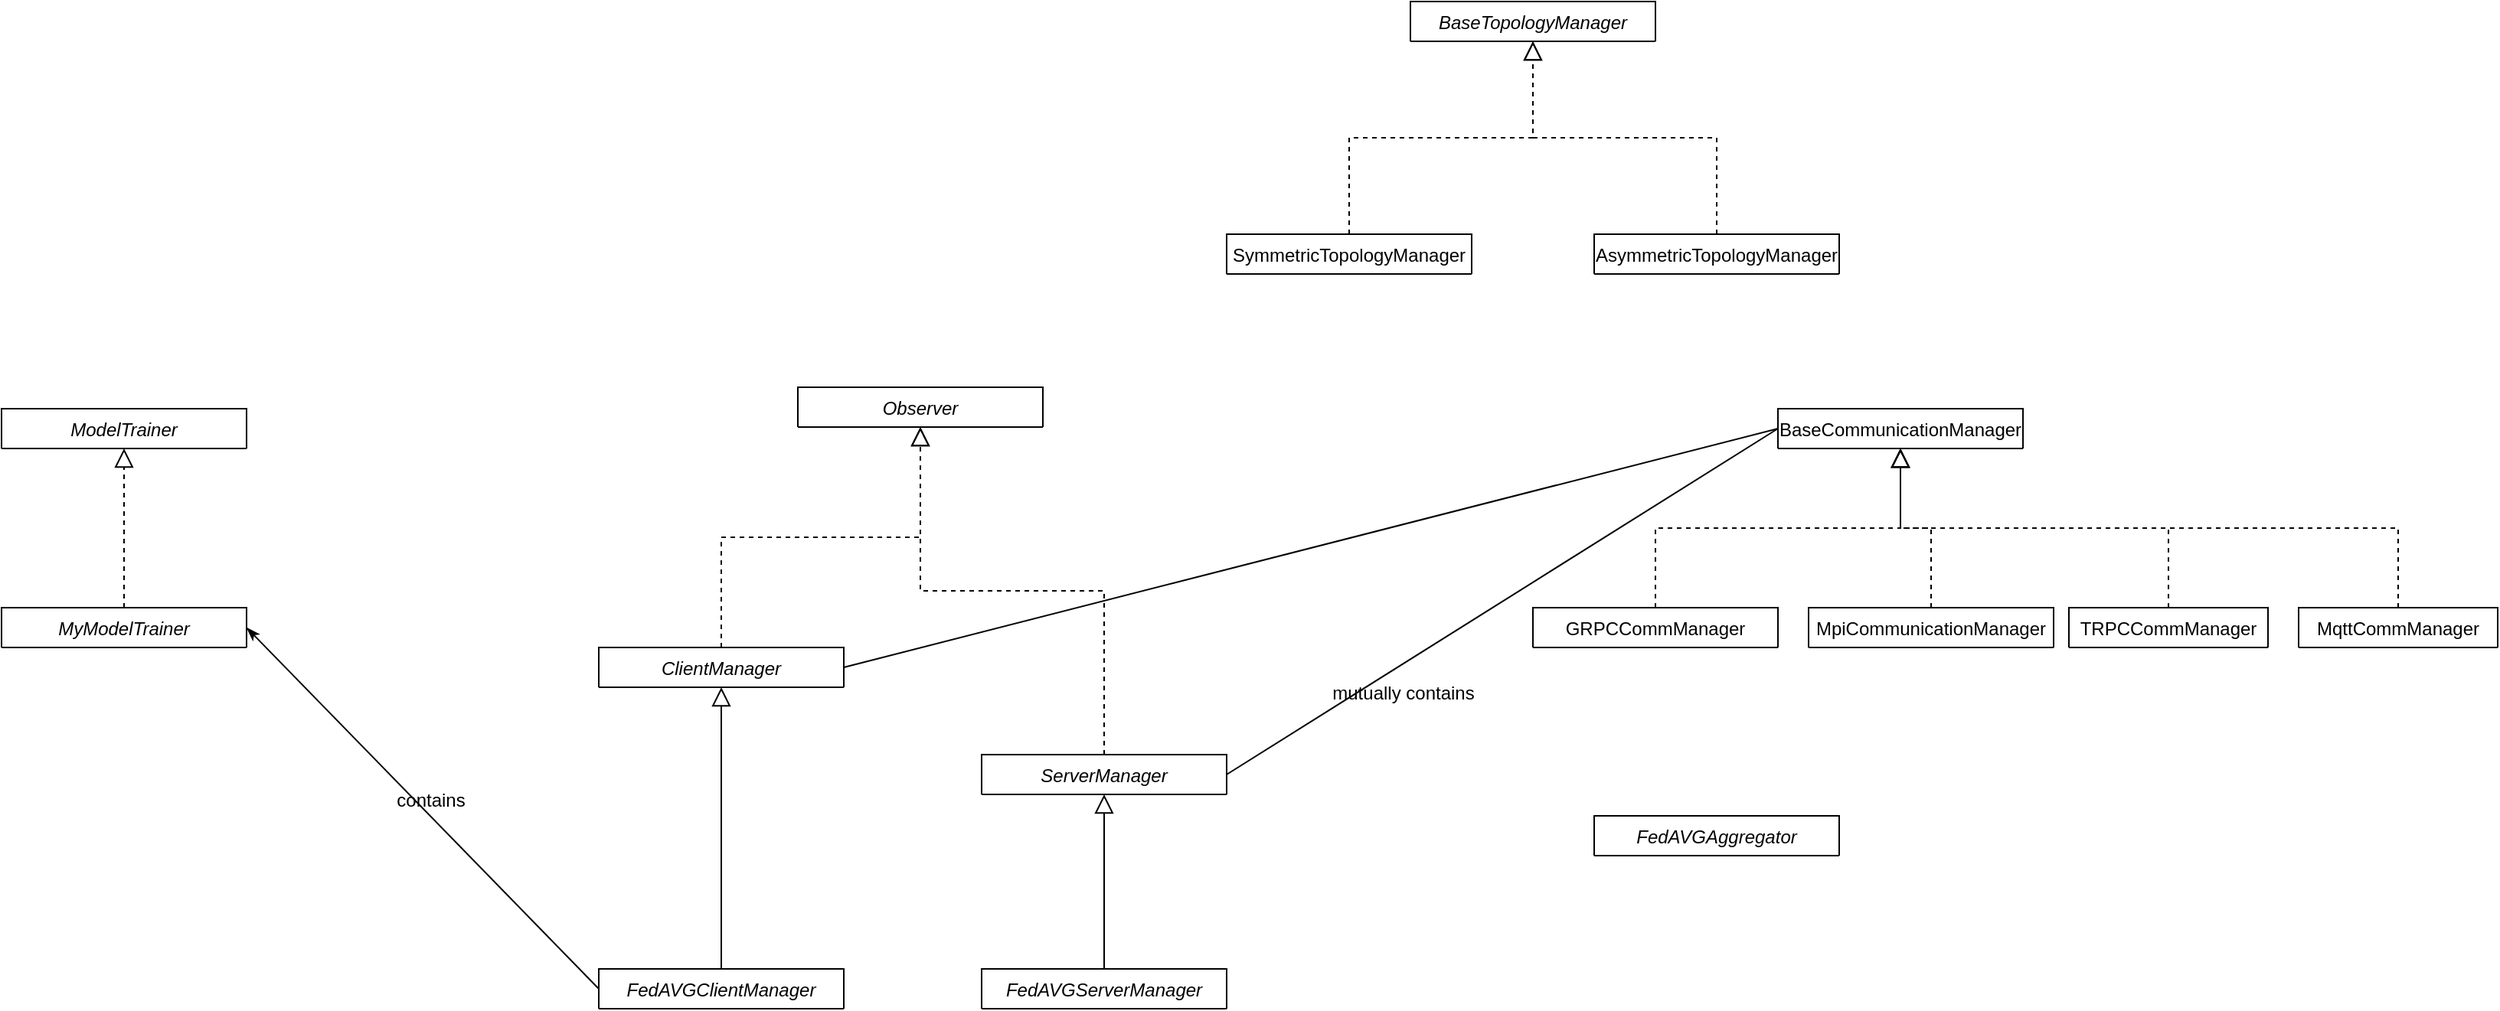 <mxfile version="15.8.6" type="github">
  <diagram id="C5RBs43oDa-KdzZeNtuy" name="Page-1">
    <mxGraphModel dx="3061" dy="1337" grid="1" gridSize="10" guides="1" tooltips="1" connect="1" arrows="1" fold="1" page="1" pageScale="1" pageWidth="827" pageHeight="1169" math="0" shadow="0">
      <root>
        <mxCell id="WIyWlLk6GJQsqaUBKTNV-0" />
        <mxCell id="WIyWlLk6GJQsqaUBKTNV-1" parent="WIyWlLk6GJQsqaUBKTNV-0" />
        <mxCell id="PTaCQv_xnf1aA7OgZCq3-0" value="ModelTrainer" style="swimlane;fontStyle=2;align=center;verticalAlign=top;childLayout=stackLayout;horizontal=1;startSize=26;horizontalStack=0;resizeParent=1;resizeLast=0;collapsible=1;marginBottom=0;rounded=0;shadow=0;strokeWidth=1;" parent="WIyWlLk6GJQsqaUBKTNV-1" vertex="1" collapsed="1">
          <mxGeometry x="-440" y="764" width="160" height="26" as="geometry">
            <mxRectangle x="-440" y="764" width="160" height="290" as="alternateBounds" />
          </mxGeometry>
        </mxCell>
        <mxCell id="PTaCQv_xnf1aA7OgZCq3-1" value="model: torch.Module" style="text;align=left;verticalAlign=top;spacingLeft=4;spacingRight=4;overflow=hidden;rotatable=0;points=[[0,0.5],[1,0.5]];portConstraint=eastwest;" parent="PTaCQv_xnf1aA7OgZCq3-0" vertex="1">
          <mxGeometry y="26" width="160" height="26" as="geometry" />
        </mxCell>
        <mxCell id="PTaCQv_xnf1aA7OgZCq3-2" value="id: int" style="text;align=left;verticalAlign=top;spacingLeft=4;spacingRight=4;overflow=hidden;rotatable=0;points=[[0,0.5],[1,0.5]];portConstraint=eastwest;rounded=0;shadow=0;html=0;" parent="PTaCQv_xnf1aA7OgZCq3-0" vertex="1">
          <mxGeometry y="52" width="160" height="26" as="geometry" />
        </mxCell>
        <mxCell id="PTaCQv_xnf1aA7OgZCq3-3" value="args: dict" style="text;align=left;verticalAlign=top;spacingLeft=4;spacingRight=4;overflow=hidden;rotatable=0;points=[[0,0.5],[1,0.5]];portConstraint=eastwest;rounded=0;shadow=0;html=0;" parent="PTaCQv_xnf1aA7OgZCq3-0" vertex="1">
          <mxGeometry y="78" width="160" height="26" as="geometry" />
        </mxCell>
        <mxCell id="PTaCQv_xnf1aA7OgZCq3-4" value="" style="line;html=1;strokeWidth=1;align=left;verticalAlign=middle;spacingTop=-1;spacingLeft=3;spacingRight=3;rotatable=0;labelPosition=right;points=[];portConstraint=eastwest;" parent="PTaCQv_xnf1aA7OgZCq3-0" vertex="1">
          <mxGeometry y="104" width="160" height="8" as="geometry" />
        </mxCell>
        <mxCell id="PTaCQv_xnf1aA7OgZCq3-5" value="set_id()" style="text;align=left;verticalAlign=top;spacingLeft=4;spacingRight=4;overflow=hidden;rotatable=0;points=[[0,0.5],[1,0.5]];portConstraint=eastwest;" parent="PTaCQv_xnf1aA7OgZCq3-0" vertex="1">
          <mxGeometry y="112" width="160" height="28" as="geometry" />
        </mxCell>
        <mxCell id="PTaCQv_xnf1aA7OgZCq3-12" value="get_model_params()" style="text;align=left;verticalAlign=top;spacingLeft=4;spacingRight=4;overflow=hidden;rotatable=0;points=[[0,0.5],[1,0.5]];portConstraint=eastwest;" parent="PTaCQv_xnf1aA7OgZCq3-0" vertex="1">
          <mxGeometry y="140" width="160" height="28" as="geometry" />
        </mxCell>
        <mxCell id="PTaCQv_xnf1aA7OgZCq3-13" value="set_model_params()" style="text;align=left;verticalAlign=top;spacingLeft=4;spacingRight=4;overflow=hidden;rotatable=0;points=[[0,0.5],[1,0.5]];portConstraint=eastwest;" parent="PTaCQv_xnf1aA7OgZCq3-0" vertex="1">
          <mxGeometry y="168" width="160" height="28" as="geometry" />
        </mxCell>
        <mxCell id="PTaCQv_xnf1aA7OgZCq3-14" value="train()" style="text;align=left;verticalAlign=top;spacingLeft=4;spacingRight=4;overflow=hidden;rotatable=0;points=[[0,0.5],[1,0.5]];portConstraint=eastwest;" parent="PTaCQv_xnf1aA7OgZCq3-0" vertex="1">
          <mxGeometry y="196" width="160" height="28" as="geometry" />
        </mxCell>
        <mxCell id="PTaCQv_xnf1aA7OgZCq3-15" value="test()" style="text;align=left;verticalAlign=top;spacingLeft=4;spacingRight=4;overflow=hidden;rotatable=0;points=[[0,0.5],[1,0.5]];portConstraint=eastwest;" parent="PTaCQv_xnf1aA7OgZCq3-0" vertex="1">
          <mxGeometry y="224" width="160" height="28" as="geometry" />
        </mxCell>
        <mxCell id="PTaCQv_xnf1aA7OgZCq3-16" value="test_on_the_server()" style="text;align=left;verticalAlign=top;spacingLeft=4;spacingRight=4;overflow=hidden;rotatable=0;points=[[0,0.5],[1,0.5]];portConstraint=eastwest;" parent="PTaCQv_xnf1aA7OgZCq3-0" vertex="1">
          <mxGeometry y="252" width="160" height="28" as="geometry" />
        </mxCell>
        <mxCell id="PTaCQv_xnf1aA7OgZCq3-17" value="BaseTopologyManager" style="swimlane;fontStyle=2;align=center;verticalAlign=top;childLayout=stackLayout;horizontal=1;startSize=26;horizontalStack=0;resizeParent=1;resizeLast=0;collapsible=1;marginBottom=0;rounded=0;shadow=0;strokeWidth=1;" parent="WIyWlLk6GJQsqaUBKTNV-1" vertex="1" collapsed="1">
          <mxGeometry x="480" y="498" width="160" height="26" as="geometry">
            <mxRectangle x="480" y="498" width="160" height="172" as="alternateBounds" />
          </mxGeometry>
        </mxCell>
        <mxCell id="PTaCQv_xnf1aA7OgZCq3-21" value="" style="line;html=1;strokeWidth=1;align=left;verticalAlign=middle;spacingTop=-1;spacingLeft=3;spacingRight=3;rotatable=0;labelPosition=right;points=[];portConstraint=eastwest;" parent="PTaCQv_xnf1aA7OgZCq3-17" vertex="1">
          <mxGeometry y="26" width="160" height="8" as="geometry" />
        </mxCell>
        <mxCell id="PTaCQv_xnf1aA7OgZCq3-22" value="generate_topology()" style="text;align=left;verticalAlign=top;spacingLeft=4;spacingRight=4;overflow=hidden;rotatable=0;points=[[0,0.5],[1,0.5]];portConstraint=eastwest;" parent="PTaCQv_xnf1aA7OgZCq3-17" vertex="1">
          <mxGeometry y="34" width="160" height="26" as="geometry" />
        </mxCell>
        <mxCell id="PTaCQv_xnf1aA7OgZCq3-23" value="get_in_neighbor_idx_list()" style="text;align=left;verticalAlign=top;spacingLeft=4;spacingRight=4;overflow=hidden;rotatable=0;points=[[0,0.5],[1,0.5]];portConstraint=eastwest;" parent="PTaCQv_xnf1aA7OgZCq3-17" vertex="1">
          <mxGeometry y="60" width="160" height="26" as="geometry" />
        </mxCell>
        <mxCell id="PTaCQv_xnf1aA7OgZCq3-24" value="get_out_neighbor_idx_list()" style="text;align=left;verticalAlign=top;spacingLeft=4;spacingRight=4;overflow=hidden;rotatable=0;points=[[0,0.5],[1,0.5]];portConstraint=eastwest;" parent="PTaCQv_xnf1aA7OgZCq3-17" vertex="1">
          <mxGeometry y="86" width="160" height="26" as="geometry" />
        </mxCell>
        <mxCell id="PTaCQv_xnf1aA7OgZCq3-25" value="get_in_neighbor_weights()" style="text;align=left;verticalAlign=top;spacingLeft=4;spacingRight=4;overflow=hidden;rotatable=0;points=[[0,0.5],[1,0.5]];portConstraint=eastwest;" parent="PTaCQv_xnf1aA7OgZCq3-17" vertex="1">
          <mxGeometry y="112" width="160" height="26" as="geometry" />
        </mxCell>
        <mxCell id="PTaCQv_xnf1aA7OgZCq3-26" value="get_out_neighbor_weights()" style="text;align=left;verticalAlign=top;spacingLeft=4;spacingRight=4;overflow=hidden;rotatable=0;points=[[0,0.5],[1,0.5]];portConstraint=eastwest;" parent="PTaCQv_xnf1aA7OgZCq3-17" vertex="1">
          <mxGeometry y="138" width="160" height="26" as="geometry" />
        </mxCell>
        <mxCell id="PTaCQv_xnf1aA7OgZCq3-27" value="SymmetricTopologyManager" style="swimlane;fontStyle=0;align=center;verticalAlign=top;childLayout=stackLayout;horizontal=1;startSize=26;horizontalStack=0;resizeParent=1;resizeLast=0;collapsible=1;marginBottom=0;rounded=0;shadow=0;strokeWidth=1;" parent="WIyWlLk6GJQsqaUBKTNV-1" vertex="1" collapsed="1">
          <mxGeometry x="360" y="650" width="160" height="26" as="geometry">
            <mxRectangle x="360" y="650" width="160" height="120" as="alternateBounds" />
          </mxGeometry>
        </mxCell>
        <mxCell id="PTaCQv_xnf1aA7OgZCq3-28" value="n: int" style="text;align=left;verticalAlign=top;spacingLeft=4;spacingRight=4;overflow=hidden;rotatable=0;points=[[0,0.5],[1,0.5]];portConstraint=eastwest;" parent="PTaCQv_xnf1aA7OgZCq3-27" vertex="1">
          <mxGeometry y="26" width="160" height="26" as="geometry" />
        </mxCell>
        <mxCell id="PTaCQv_xnf1aA7OgZCq3-29" value="neighbor_num: int" style="text;align=left;verticalAlign=top;spacingLeft=4;spacingRight=4;overflow=hidden;rotatable=0;points=[[0,0.5],[1,0.5]];portConstraint=eastwest;rounded=0;shadow=0;html=0;" parent="PTaCQv_xnf1aA7OgZCq3-27" vertex="1">
          <mxGeometry y="52" width="160" height="26" as="geometry" />
        </mxCell>
        <mxCell id="PTaCQv_xnf1aA7OgZCq3-40" value="topology: 2d-array" style="text;align=left;verticalAlign=top;spacingLeft=4;spacingRight=4;overflow=hidden;rotatable=0;points=[[0,0.5],[1,0.5]];portConstraint=eastwest;rounded=0;shadow=0;html=0;" parent="PTaCQv_xnf1aA7OgZCq3-27" vertex="1">
          <mxGeometry y="78" width="160" height="26" as="geometry" />
        </mxCell>
        <mxCell id="PTaCQv_xnf1aA7OgZCq3-30" value="" style="line;html=1;strokeWidth=1;align=left;verticalAlign=middle;spacingTop=-1;spacingLeft=3;spacingRight=3;rotatable=0;labelPosition=right;points=[];portConstraint=eastwest;" parent="PTaCQv_xnf1aA7OgZCq3-27" vertex="1">
          <mxGeometry y="104" width="160" height="16" as="geometry" />
        </mxCell>
        <mxCell id="PTaCQv_xnf1aA7OgZCq3-33" value="" style="endArrow=block;endSize=10;endFill=0;shadow=0;strokeWidth=1;rounded=0;edgeStyle=elbowEdgeStyle;elbow=vertical;exitX=0.5;exitY=0;exitDx=0;exitDy=0;entryX=0.5;entryY=1;entryDx=0;entryDy=0;dashed=1;" parent="WIyWlLk6GJQsqaUBKTNV-1" source="PTaCQv_xnf1aA7OgZCq3-27" target="PTaCQv_xnf1aA7OgZCq3-17" edge="1">
          <mxGeometry width="160" relative="1" as="geometry">
            <mxPoint x="460" y="626" as="sourcePoint" />
            <mxPoint x="560" y="524" as="targetPoint" />
          </mxGeometry>
        </mxCell>
        <mxCell id="PTaCQv_xnf1aA7OgZCq3-41" value="AsymmetricTopologyManager" style="swimlane;fontStyle=0;align=center;verticalAlign=top;childLayout=stackLayout;horizontal=1;startSize=26;horizontalStack=0;resizeParent=1;resizeLast=0;collapsible=1;marginBottom=0;rounded=0;shadow=0;strokeWidth=1;" parent="WIyWlLk6GJQsqaUBKTNV-1" vertex="1" collapsed="1">
          <mxGeometry x="600" y="650" width="160" height="26" as="geometry">
            <mxRectangle x="620" y="650" width="180" height="150" as="alternateBounds" />
          </mxGeometry>
        </mxCell>
        <mxCell id="PTaCQv_xnf1aA7OgZCq3-42" value="n: int" style="text;align=left;verticalAlign=top;spacingLeft=4;spacingRight=4;overflow=hidden;rotatable=0;points=[[0,0.5],[1,0.5]];portConstraint=eastwest;" parent="PTaCQv_xnf1aA7OgZCq3-41" vertex="1">
          <mxGeometry y="26" width="160" height="26" as="geometry" />
        </mxCell>
        <mxCell id="PTaCQv_xnf1aA7OgZCq3-43" value="undirected_neighbor_num: int" style="text;align=left;verticalAlign=top;spacingLeft=4;spacingRight=4;overflow=hidden;rotatable=0;points=[[0,0.5],[1,0.5]];portConstraint=eastwest;rounded=0;shadow=0;html=0;" parent="PTaCQv_xnf1aA7OgZCq3-41" vertex="1">
          <mxGeometry y="52" width="160" height="26" as="geometry" />
        </mxCell>
        <mxCell id="PTaCQv_xnf1aA7OgZCq3-44" value="out_directed_neighbor: int" style="text;align=left;verticalAlign=top;spacingLeft=4;spacingRight=4;overflow=hidden;rotatable=0;points=[[0,0.5],[1,0.5]];portConstraint=eastwest;rounded=0;shadow=0;html=0;" parent="PTaCQv_xnf1aA7OgZCq3-41" vertex="1">
          <mxGeometry y="78" width="160" height="26" as="geometry" />
        </mxCell>
        <mxCell id="PTaCQv_xnf1aA7OgZCq3-46" value="topology: 2d-array" style="text;align=left;verticalAlign=top;spacingLeft=4;spacingRight=4;overflow=hidden;rotatable=0;points=[[0,0.5],[1,0.5]];portConstraint=eastwest;rounded=0;shadow=0;html=0;" parent="PTaCQv_xnf1aA7OgZCq3-41" vertex="1">
          <mxGeometry y="104" width="160" height="26" as="geometry" />
        </mxCell>
        <mxCell id="PTaCQv_xnf1aA7OgZCq3-45" value="" style="line;html=1;strokeWidth=1;align=left;verticalAlign=middle;spacingTop=-1;spacingLeft=3;spacingRight=3;rotatable=0;labelPosition=right;points=[];portConstraint=eastwest;" parent="PTaCQv_xnf1aA7OgZCq3-41" vertex="1">
          <mxGeometry y="130" width="160" height="10" as="geometry" />
        </mxCell>
        <mxCell id="PTaCQv_xnf1aA7OgZCq3-49" value="" style="endArrow=block;endSize=10;endFill=0;shadow=0;strokeWidth=1;rounded=0;edgeStyle=elbowEdgeStyle;elbow=vertical;entryX=0.5;entryY=1;entryDx=0;entryDy=0;exitX=0.5;exitY=0;exitDx=0;exitDy=0;dashed=1;" parent="WIyWlLk6GJQsqaUBKTNV-1" source="PTaCQv_xnf1aA7OgZCq3-41" target="PTaCQv_xnf1aA7OgZCq3-17" edge="1">
          <mxGeometry width="160" relative="1" as="geometry">
            <mxPoint x="760" y="532" as="sourcePoint" />
            <mxPoint x="650" y="430" as="targetPoint" />
          </mxGeometry>
        </mxCell>
        <mxCell id="PTaCQv_xnf1aA7OgZCq3-51" value="Observer" style="swimlane;fontStyle=2;align=center;verticalAlign=top;childLayout=stackLayout;horizontal=1;startSize=26;horizontalStack=0;resizeParent=1;resizeLast=0;collapsible=1;marginBottom=0;rounded=0;shadow=0;strokeWidth=1;" parent="WIyWlLk6GJQsqaUBKTNV-1" vertex="1" collapsed="1">
          <mxGeometry x="80" y="750" width="160" height="26" as="geometry">
            <mxRectangle x="80" y="750" width="280" height="70" as="alternateBounds" />
          </mxGeometry>
        </mxCell>
        <mxCell id="PTaCQv_xnf1aA7OgZCq3-55" value="" style="line;html=1;strokeWidth=1;align=left;verticalAlign=middle;spacingTop=-1;spacingLeft=3;spacingRight=3;rotatable=0;labelPosition=right;points=[];portConstraint=eastwest;" parent="PTaCQv_xnf1aA7OgZCq3-51" vertex="1">
          <mxGeometry y="26" width="160" height="8" as="geometry" />
        </mxCell>
        <mxCell id="PTaCQv_xnf1aA7OgZCq3-56" value="receive_message(msg_type, msg_params): none" style="text;align=left;verticalAlign=top;spacingLeft=4;spacingRight=4;overflow=hidden;rotatable=0;points=[[0,0.5],[1,0.5]];portConstraint=eastwest;" parent="PTaCQv_xnf1aA7OgZCq3-51" vertex="1">
          <mxGeometry y="34" width="160" height="26" as="geometry" />
        </mxCell>
        <mxCell id="Qpw3DidLV93G0ue6ns1y-76" style="edgeStyle=none;rounded=0;orthogonalLoop=1;jettySize=auto;html=1;exitX=1;exitY=0.5;exitDx=0;exitDy=0;entryX=0;entryY=0.5;entryDx=0;entryDy=0;endArrow=none;endFill=0;" edge="1" parent="WIyWlLk6GJQsqaUBKTNV-1" source="PTaCQv_xnf1aA7OgZCq3-57" target="Qpw3DidLV93G0ue6ns1y-15">
          <mxGeometry relative="1" as="geometry" />
        </mxCell>
        <mxCell id="PTaCQv_xnf1aA7OgZCq3-57" value="ClientManager" style="swimlane;fontStyle=2;align=center;verticalAlign=top;childLayout=stackLayout;horizontal=1;startSize=26;horizontalStack=0;resizeParent=1;resizeLast=0;collapsible=1;marginBottom=0;rounded=0;shadow=0;strokeWidth=1;" parent="WIyWlLk6GJQsqaUBKTNV-1" vertex="1" collapsed="1">
          <mxGeometry x="-50" y="920" width="160" height="26" as="geometry">
            <mxRectangle x="-50" y="920" width="250" height="420" as="alternateBounds" />
          </mxGeometry>
        </mxCell>
        <mxCell id="PTaCQv_xnf1aA7OgZCq3-58" value="args: dict" style="text;align=left;verticalAlign=top;spacingLeft=4;spacingRight=4;overflow=hidden;rotatable=0;points=[[0,0.5],[1,0.5]];portConstraint=eastwest;" parent="PTaCQv_xnf1aA7OgZCq3-57" vertex="1">
          <mxGeometry y="26" width="160" height="26" as="geometry" />
        </mxCell>
        <mxCell id="PTaCQv_xnf1aA7OgZCq3-59" value="size: int" style="text;align=left;verticalAlign=top;spacingLeft=4;spacingRight=4;overflow=hidden;rotatable=0;points=[[0,0.5],[1,0.5]];portConstraint=eastwest;rounded=0;shadow=0;html=0;" parent="PTaCQv_xnf1aA7OgZCq3-57" vertex="1">
          <mxGeometry y="52" width="160" height="26" as="geometry" />
        </mxCell>
        <mxCell id="PTaCQv_xnf1aA7OgZCq3-60" value="rank: int" style="text;align=left;verticalAlign=top;spacingLeft=4;spacingRight=4;overflow=hidden;rotatable=0;points=[[0,0.5],[1,0.5]];portConstraint=eastwest;rounded=0;shadow=0;html=0;" parent="PTaCQv_xnf1aA7OgZCq3-57" vertex="1">
          <mxGeometry y="78" width="160" height="26" as="geometry" />
        </mxCell>
        <mxCell id="PTaCQv_xnf1aA7OgZCq3-64" value="backend: str" style="text;align=left;verticalAlign=top;spacingLeft=4;spacingRight=4;overflow=hidden;rotatable=0;points=[[0,0.5],[1,0.5]];portConstraint=eastwest;rounded=0;shadow=0;html=0;" parent="PTaCQv_xnf1aA7OgZCq3-57" vertex="1">
          <mxGeometry y="104" width="160" height="26" as="geometry" />
        </mxCell>
        <mxCell id="PTaCQv_xnf1aA7OgZCq3-72" value="com_manager: obj" style="text;align=left;verticalAlign=top;spacingLeft=4;spacingRight=4;overflow=hidden;rotatable=0;points=[[0,0.5],[1,0.5]];portConstraint=eastwest;rounded=0;shadow=0;html=0;" parent="PTaCQv_xnf1aA7OgZCq3-57" vertex="1">
          <mxGeometry y="130" width="160" height="26" as="geometry" />
        </mxCell>
        <mxCell id="PTaCQv_xnf1aA7OgZCq3-73" value="message_handler_dict: dict" style="text;align=left;verticalAlign=top;spacingLeft=4;spacingRight=4;overflow=hidden;rotatable=0;points=[[0,0.5],[1,0.5]];portConstraint=eastwest;rounded=0;shadow=0;html=0;" parent="PTaCQv_xnf1aA7OgZCq3-57" vertex="1">
          <mxGeometry y="156" width="160" height="26" as="geometry" />
        </mxCell>
        <mxCell id="PTaCQv_xnf1aA7OgZCq3-61" value="" style="line;html=1;strokeWidth=1;align=left;verticalAlign=middle;spacingTop=-1;spacingLeft=3;spacingRight=3;rotatable=0;labelPosition=right;points=[];portConstraint=eastwest;" parent="PTaCQv_xnf1aA7OgZCq3-57" vertex="1">
          <mxGeometry y="182" width="160" height="8" as="geometry" />
        </mxCell>
        <mxCell id="PTaCQv_xnf1aA7OgZCq3-62" value="run(): none" style="text;align=left;verticalAlign=top;spacingLeft=4;spacingRight=4;overflow=hidden;rotatable=0;points=[[0,0.5],[1,0.5]];portConstraint=eastwest;" parent="PTaCQv_xnf1aA7OgZCq3-57" vertex="1">
          <mxGeometry y="190" width="160" height="30" as="geometry" />
        </mxCell>
        <mxCell id="PTaCQv_xnf1aA7OgZCq3-74" value="get_sender_id(): int" style="text;align=left;verticalAlign=top;spacingLeft=4;spacingRight=4;overflow=hidden;rotatable=0;points=[[0,0.5],[1,0.5]];portConstraint=eastwest;" parent="PTaCQv_xnf1aA7OgZCq3-57" vertex="1">
          <mxGeometry y="220" width="160" height="30" as="geometry" />
        </mxCell>
        <mxCell id="PTaCQv_xnf1aA7OgZCq3-75" value="receive_message(&#xa;    msg_type, &#xa;    msg_params): none" style="text;align=left;verticalAlign=top;spacingLeft=4;spacingRight=4;overflow=hidden;rotatable=0;points=[[0,0.5],[1,0.5]];portConstraint=eastwest;" parent="PTaCQv_xnf1aA7OgZCq3-57" vertex="1">
          <mxGeometry y="250" width="160" height="60" as="geometry" />
        </mxCell>
        <mxCell id="PTaCQv_xnf1aA7OgZCq3-76" value="send_message(&#xa;    message): none" style="text;align=left;verticalAlign=top;spacingLeft=4;spacingRight=4;overflow=hidden;rotatable=0;points=[[0,0.5],[1,0.5]];portConstraint=eastwest;" parent="PTaCQv_xnf1aA7OgZCq3-57" vertex="1">
          <mxGeometry y="310" width="160" height="40" as="geometry" />
        </mxCell>
        <mxCell id="PTaCQv_xnf1aA7OgZCq3-77" value="register_message_receive_handlers(): none" style="text;align=left;verticalAlign=top;spacingLeft=4;spacingRight=4;overflow=hidden;rotatable=0;points=[[0,0.5],[1,0.5]];portConstraint=eastwest;" parent="PTaCQv_xnf1aA7OgZCq3-57" vertex="1">
          <mxGeometry y="350" width="160" height="30" as="geometry" />
        </mxCell>
        <mxCell id="PTaCQv_xnf1aA7OgZCq3-78" value="finish(): none" style="text;align=left;verticalAlign=top;spacingLeft=4;spacingRight=4;overflow=hidden;rotatable=0;points=[[0,0.5],[1,0.5]];portConstraint=eastwest;" parent="PTaCQv_xnf1aA7OgZCq3-57" vertex="1">
          <mxGeometry y="380" width="160" height="30" as="geometry" />
        </mxCell>
        <mxCell id="PTaCQv_xnf1aA7OgZCq3-63" value="" style="endArrow=block;endSize=10;endFill=0;shadow=0;strokeWidth=1;rounded=0;edgeStyle=elbowEdgeStyle;elbow=vertical;exitX=0.5;exitY=0;exitDx=0;exitDy=0;entryX=0.5;entryY=1;entryDx=0;entryDy=0;dashed=1;" parent="WIyWlLk6GJQsqaUBKTNV-1" source="PTaCQv_xnf1aA7OgZCq3-57" target="PTaCQv_xnf1aA7OgZCq3-51" edge="1">
          <mxGeometry width="160" relative="1" as="geometry">
            <mxPoint x="430" y="966" as="sourcePoint" />
            <mxPoint x="550" y="840" as="targetPoint" />
          </mxGeometry>
        </mxCell>
        <mxCell id="Qpw3DidLV93G0ue6ns1y-77" style="edgeStyle=none;rounded=0;orthogonalLoop=1;jettySize=auto;html=1;exitX=1;exitY=0.5;exitDx=0;exitDy=0;entryX=0;entryY=0.5;entryDx=0;entryDy=0;endArrow=none;endFill=0;" edge="1" parent="WIyWlLk6GJQsqaUBKTNV-1" source="Qpw3DidLV93G0ue6ns1y-0" target="Qpw3DidLV93G0ue6ns1y-15">
          <mxGeometry relative="1" as="geometry" />
        </mxCell>
        <mxCell id="Qpw3DidLV93G0ue6ns1y-0" value="ServerManager" style="swimlane;fontStyle=2;align=center;verticalAlign=top;childLayout=stackLayout;horizontal=1;startSize=26;horizontalStack=0;resizeParent=1;resizeLast=0;collapsible=1;marginBottom=0;rounded=0;shadow=0;strokeWidth=1;" vertex="1" collapsed="1" parent="WIyWlLk6GJQsqaUBKTNV-1">
          <mxGeometry x="200" y="990" width="160" height="26" as="geometry">
            <mxRectangle x="200" y="990" width="250" height="420" as="alternateBounds" />
          </mxGeometry>
        </mxCell>
        <mxCell id="Qpw3DidLV93G0ue6ns1y-1" value="args: dict" style="text;align=left;verticalAlign=top;spacingLeft=4;spacingRight=4;overflow=hidden;rotatable=0;points=[[0,0.5],[1,0.5]];portConstraint=eastwest;" vertex="1" parent="Qpw3DidLV93G0ue6ns1y-0">
          <mxGeometry y="26" width="160" height="26" as="geometry" />
        </mxCell>
        <mxCell id="Qpw3DidLV93G0ue6ns1y-2" value="size: int" style="text;align=left;verticalAlign=top;spacingLeft=4;spacingRight=4;overflow=hidden;rotatable=0;points=[[0,0.5],[1,0.5]];portConstraint=eastwest;rounded=0;shadow=0;html=0;" vertex="1" parent="Qpw3DidLV93G0ue6ns1y-0">
          <mxGeometry y="52" width="160" height="26" as="geometry" />
        </mxCell>
        <mxCell id="Qpw3DidLV93G0ue6ns1y-3" value="rank: int" style="text;align=left;verticalAlign=top;spacingLeft=4;spacingRight=4;overflow=hidden;rotatable=0;points=[[0,0.5],[1,0.5]];portConstraint=eastwest;rounded=0;shadow=0;html=0;" vertex="1" parent="Qpw3DidLV93G0ue6ns1y-0">
          <mxGeometry y="78" width="160" height="26" as="geometry" />
        </mxCell>
        <mxCell id="Qpw3DidLV93G0ue6ns1y-4" value="backend: str" style="text;align=left;verticalAlign=top;spacingLeft=4;spacingRight=4;overflow=hidden;rotatable=0;points=[[0,0.5],[1,0.5]];portConstraint=eastwest;rounded=0;shadow=0;html=0;" vertex="1" parent="Qpw3DidLV93G0ue6ns1y-0">
          <mxGeometry y="104" width="160" height="26" as="geometry" />
        </mxCell>
        <mxCell id="Qpw3DidLV93G0ue6ns1y-5" value="com_manager: obj" style="text;align=left;verticalAlign=top;spacingLeft=4;spacingRight=4;overflow=hidden;rotatable=0;points=[[0,0.5],[1,0.5]];portConstraint=eastwest;rounded=0;shadow=0;html=0;" vertex="1" parent="Qpw3DidLV93G0ue6ns1y-0">
          <mxGeometry y="130" width="160" height="26" as="geometry" />
        </mxCell>
        <mxCell id="Qpw3DidLV93G0ue6ns1y-6" value="message_handler_dict: dict" style="text;align=left;verticalAlign=top;spacingLeft=4;spacingRight=4;overflow=hidden;rotatable=0;points=[[0,0.5],[1,0.5]];portConstraint=eastwest;rounded=0;shadow=0;html=0;" vertex="1" parent="Qpw3DidLV93G0ue6ns1y-0">
          <mxGeometry y="156" width="160" height="26" as="geometry" />
        </mxCell>
        <mxCell id="Qpw3DidLV93G0ue6ns1y-7" value="" style="line;html=1;strokeWidth=1;align=left;verticalAlign=middle;spacingTop=-1;spacingLeft=3;spacingRight=3;rotatable=0;labelPosition=right;points=[];portConstraint=eastwest;" vertex="1" parent="Qpw3DidLV93G0ue6ns1y-0">
          <mxGeometry y="182" width="160" height="8" as="geometry" />
        </mxCell>
        <mxCell id="Qpw3DidLV93G0ue6ns1y-8" value="run(): none" style="text;align=left;verticalAlign=top;spacingLeft=4;spacingRight=4;overflow=hidden;rotatable=0;points=[[0,0.5],[1,0.5]];portConstraint=eastwest;" vertex="1" parent="Qpw3DidLV93G0ue6ns1y-0">
          <mxGeometry y="190" width="160" height="30" as="geometry" />
        </mxCell>
        <mxCell id="Qpw3DidLV93G0ue6ns1y-9" value="get_sender_id(): int" style="text;align=left;verticalAlign=top;spacingLeft=4;spacingRight=4;overflow=hidden;rotatable=0;points=[[0,0.5],[1,0.5]];portConstraint=eastwest;" vertex="1" parent="Qpw3DidLV93G0ue6ns1y-0">
          <mxGeometry y="220" width="160" height="30" as="geometry" />
        </mxCell>
        <mxCell id="Qpw3DidLV93G0ue6ns1y-10" value="receive_message(&#xa;    msg_type, &#xa;    msg_params): none" style="text;align=left;verticalAlign=top;spacingLeft=4;spacingRight=4;overflow=hidden;rotatable=0;points=[[0,0.5],[1,0.5]];portConstraint=eastwest;" vertex="1" parent="Qpw3DidLV93G0ue6ns1y-0">
          <mxGeometry y="250" width="160" height="60" as="geometry" />
        </mxCell>
        <mxCell id="Qpw3DidLV93G0ue6ns1y-11" value="send_message(&#xa;    message): none" style="text;align=left;verticalAlign=top;spacingLeft=4;spacingRight=4;overflow=hidden;rotatable=0;points=[[0,0.5],[1,0.5]];portConstraint=eastwest;" vertex="1" parent="Qpw3DidLV93G0ue6ns1y-0">
          <mxGeometry y="310" width="160" height="40" as="geometry" />
        </mxCell>
        <mxCell id="Qpw3DidLV93G0ue6ns1y-12" value="register_message_receive_handlers(): none" style="text;align=left;verticalAlign=top;spacingLeft=4;spacingRight=4;overflow=hidden;rotatable=0;points=[[0,0.5],[1,0.5]];portConstraint=eastwest;" vertex="1" parent="Qpw3DidLV93G0ue6ns1y-0">
          <mxGeometry y="350" width="160" height="30" as="geometry" />
        </mxCell>
        <mxCell id="Qpw3DidLV93G0ue6ns1y-13" value="finish(): none" style="text;align=left;verticalAlign=top;spacingLeft=4;spacingRight=4;overflow=hidden;rotatable=0;points=[[0,0.5],[1,0.5]];portConstraint=eastwest;" vertex="1" parent="Qpw3DidLV93G0ue6ns1y-0">
          <mxGeometry y="380" width="160" height="30" as="geometry" />
        </mxCell>
        <mxCell id="Qpw3DidLV93G0ue6ns1y-14" value="" style="endArrow=block;endSize=10;endFill=0;shadow=0;strokeWidth=1;rounded=0;edgeStyle=elbowEdgeStyle;elbow=vertical;exitX=0.5;exitY=0;exitDx=0;exitDy=0;dashed=1;entryX=0.5;entryY=1;entryDx=0;entryDy=0;" edge="1" parent="WIyWlLk6GJQsqaUBKTNV-1" source="Qpw3DidLV93G0ue6ns1y-0" target="PTaCQv_xnf1aA7OgZCq3-51">
          <mxGeometry width="160" relative="1" as="geometry">
            <mxPoint x="35" y="920" as="sourcePoint" />
            <mxPoint x="330" y="840" as="targetPoint" />
          </mxGeometry>
        </mxCell>
        <mxCell id="Qpw3DidLV93G0ue6ns1y-15" value="BaseCommunicationManager" style="swimlane;fontStyle=0;align=center;verticalAlign=top;childLayout=stackLayout;horizontal=1;startSize=26;horizontalStack=0;resizeParent=1;resizeLast=0;collapsible=1;marginBottom=0;rounded=0;shadow=0;strokeWidth=1;" vertex="1" collapsed="1" parent="WIyWlLk6GJQsqaUBKTNV-1">
          <mxGeometry x="720" y="764" width="160" height="26" as="geometry">
            <mxRectangle x="540" y="780" width="250" height="170" as="alternateBounds" />
          </mxGeometry>
        </mxCell>
        <mxCell id="Qpw3DidLV93G0ue6ns1y-21" value="" style="line;html=1;strokeWidth=1;align=left;verticalAlign=middle;spacingTop=-1;spacingLeft=3;spacingRight=3;rotatable=0;labelPosition=right;points=[];portConstraint=eastwest;" vertex="1" parent="Qpw3DidLV93G0ue6ns1y-15">
          <mxGeometry y="26" width="160" height="8" as="geometry" />
        </mxCell>
        <mxCell id="Qpw3DidLV93G0ue6ns1y-22" value="send_message(msg: Message): none" style="text;align=left;verticalAlign=top;spacingLeft=4;spacingRight=4;overflow=hidden;rotatable=0;points=[[0,0.5],[1,0.5]];portConstraint=eastwest;" vertex="1" parent="Qpw3DidLV93G0ue6ns1y-15">
          <mxGeometry y="34" width="160" height="26" as="geometry" />
        </mxCell>
        <mxCell id="Qpw3DidLV93G0ue6ns1y-23" value="add_observer(observer: Observer): none" style="text;align=left;verticalAlign=top;spacingLeft=4;spacingRight=4;overflow=hidden;rotatable=0;points=[[0,0.5],[1,0.5]];portConstraint=eastwest;" vertex="1" parent="Qpw3DidLV93G0ue6ns1y-15">
          <mxGeometry y="60" width="160" height="26" as="geometry" />
        </mxCell>
        <mxCell id="Qpw3DidLV93G0ue6ns1y-24" value="remove_observer(observer: Observer): none" style="text;align=left;verticalAlign=top;spacingLeft=4;spacingRight=4;overflow=hidden;rotatable=0;points=[[0,0.5],[1,0.5]];portConstraint=eastwest;" vertex="1" parent="Qpw3DidLV93G0ue6ns1y-15">
          <mxGeometry y="86" width="160" height="26" as="geometry" />
        </mxCell>
        <mxCell id="Qpw3DidLV93G0ue6ns1y-25" value="handle_receive_message()" style="text;align=left;verticalAlign=top;spacingLeft=4;spacingRight=4;overflow=hidden;rotatable=0;points=[[0,0.5],[1,0.5]];portConstraint=eastwest;" vertex="1" parent="Qpw3DidLV93G0ue6ns1y-15">
          <mxGeometry y="112" width="160" height="26" as="geometry" />
        </mxCell>
        <mxCell id="Qpw3DidLV93G0ue6ns1y-26" value="stop_receive_message()" style="text;align=left;verticalAlign=top;spacingLeft=4;spacingRight=4;overflow=hidden;rotatable=0;points=[[0,0.5],[1,0.5]];portConstraint=eastwest;" vertex="1" parent="Qpw3DidLV93G0ue6ns1y-15">
          <mxGeometry y="138" width="160" height="26" as="geometry" />
        </mxCell>
        <mxCell id="Qpw3DidLV93G0ue6ns1y-27" value="GRPCCommManager" style="swimlane;fontStyle=0;align=center;verticalAlign=top;childLayout=stackLayout;horizontal=1;startSize=26;horizontalStack=0;resizeParent=1;resizeLast=0;collapsible=1;marginBottom=0;rounded=0;shadow=0;strokeWidth=1;" vertex="1" collapsed="1" parent="WIyWlLk6GJQsqaUBKTNV-1">
          <mxGeometry x="560" y="894" width="160" height="26" as="geometry">
            <mxRectangle x="530" y="1050" width="250" height="510" as="alternateBounds" />
          </mxGeometry>
        </mxCell>
        <mxCell id="Qpw3DidLV93G0ue6ns1y-35" value="host: str" style="text;align=left;verticalAlign=top;spacingLeft=4;spacingRight=4;overflow=hidden;rotatable=0;points=[[0,0.5],[1,0.5]];portConstraint=eastwest;" vertex="1" parent="Qpw3DidLV93G0ue6ns1y-27">
          <mxGeometry y="26" width="160" height="26" as="geometry" />
        </mxCell>
        <mxCell id="Qpw3DidLV93G0ue6ns1y-36" value="port: str" style="text;align=left;verticalAlign=top;spacingLeft=4;spacingRight=4;overflow=hidden;rotatable=0;points=[[0,0.5],[1,0.5]];portConstraint=eastwest;" vertex="1" parent="Qpw3DidLV93G0ue6ns1y-27">
          <mxGeometry y="52" width="160" height="26" as="geometry" />
        </mxCell>
        <mxCell id="Qpw3DidLV93G0ue6ns1y-37" value="_topic: str" style="text;align=left;verticalAlign=top;spacingLeft=4;spacingRight=4;overflow=hidden;rotatable=0;points=[[0,0.5],[1,0.5]];portConstraint=eastwest;" vertex="1" parent="Qpw3DidLV93G0ue6ns1y-27">
          <mxGeometry y="78" width="160" height="26" as="geometry" />
        </mxCell>
        <mxCell id="Qpw3DidLV93G0ue6ns1y-38" value="client_id: int" style="text;align=left;verticalAlign=top;spacingLeft=4;spacingRight=4;overflow=hidden;rotatable=0;points=[[0,0.5],[1,0.5]];portConstraint=eastwest;" vertex="1" parent="Qpw3DidLV93G0ue6ns1y-27">
          <mxGeometry y="104" width="160" height="26" as="geometry" />
        </mxCell>
        <mxCell id="Qpw3DidLV93G0ue6ns1y-39" value="client_num: int" style="text;align=left;verticalAlign=top;spacingLeft=4;spacingRight=4;overflow=hidden;rotatable=0;points=[[0,0.5],[1,0.5]];portConstraint=eastwest;" vertex="1" parent="Qpw3DidLV93G0ue6ns1y-27">
          <mxGeometry y="130" width="160" height="26" as="geometry" />
        </mxCell>
        <mxCell id="Qpw3DidLV93G0ue6ns1y-40" value="_observers: list[Observer]" style="text;align=left;verticalAlign=top;spacingLeft=4;spacingRight=4;overflow=hidden;rotatable=0;points=[[0,0.5],[1,0.5]];portConstraint=eastwest;" vertex="1" parent="Qpw3DidLV93G0ue6ns1y-27">
          <mxGeometry y="156" width="160" height="26" as="geometry" />
        </mxCell>
        <mxCell id="Qpw3DidLV93G0ue6ns1y-41" value="grpc_server: obj" style="text;align=left;verticalAlign=top;spacingLeft=4;spacingRight=4;overflow=hidden;rotatable=0;points=[[0,0.5],[1,0.5]];portConstraint=eastwest;" vertex="1" parent="Qpw3DidLV93G0ue6ns1y-27">
          <mxGeometry y="182" width="160" height="26" as="geometry" />
        </mxCell>
        <mxCell id="Qpw3DidLV93G0ue6ns1y-42" value="grpc_servicer: obj" style="text;align=left;verticalAlign=top;spacingLeft=4;spacingRight=4;overflow=hidden;rotatable=0;points=[[0,0.5],[1,0.5]];portConstraint=eastwest;" vertex="1" parent="Qpw3DidLV93G0ue6ns1y-27">
          <mxGeometry y="208" width="160" height="26" as="geometry" />
        </mxCell>
        <mxCell id="Qpw3DidLV93G0ue6ns1y-43" value="ip_config: dict" style="text;align=left;verticalAlign=top;spacingLeft=4;spacingRight=4;overflow=hidden;rotatable=0;points=[[0,0.5],[1,0.5]];portConstraint=eastwest;" vertex="1" parent="Qpw3DidLV93G0ue6ns1y-27">
          <mxGeometry y="234" width="160" height="26" as="geometry" />
        </mxCell>
        <mxCell id="Qpw3DidLV93G0ue6ns1y-44" value="is_running: bool" style="text;align=left;verticalAlign=top;spacingLeft=4;spacingRight=4;overflow=hidden;rotatable=0;points=[[0,0.5],[1,0.5]];portConstraint=eastwest;" vertex="1" parent="Qpw3DidLV93G0ue6ns1y-27">
          <mxGeometry y="260" width="160" height="26" as="geometry" />
        </mxCell>
        <mxCell id="Qpw3DidLV93G0ue6ns1y-28" value="" style="line;html=1;strokeWidth=1;align=left;verticalAlign=middle;spacingTop=-1;spacingLeft=3;spacingRight=3;rotatable=0;labelPosition=right;points=[];portConstraint=eastwest;" vertex="1" parent="Qpw3DidLV93G0ue6ns1y-27">
          <mxGeometry y="286" width="160" height="14" as="geometry" />
        </mxCell>
        <mxCell id="Qpw3DidLV93G0ue6ns1y-29" value="send_message(msg: Message): none" style="text;align=left;verticalAlign=top;spacingLeft=4;spacingRight=4;overflow=hidden;rotatable=0;points=[[0,0.5],[1,0.5]];portConstraint=eastwest;" vertex="1" parent="Qpw3DidLV93G0ue6ns1y-27">
          <mxGeometry y="300" width="160" height="26" as="geometry" />
        </mxCell>
        <mxCell id="Qpw3DidLV93G0ue6ns1y-30" value="add_observer(observer: Observer): none" style="text;align=left;verticalAlign=top;spacingLeft=4;spacingRight=4;overflow=hidden;rotatable=0;points=[[0,0.5],[1,0.5]];portConstraint=eastwest;" vertex="1" parent="Qpw3DidLV93G0ue6ns1y-27">
          <mxGeometry y="326" width="160" height="26" as="geometry" />
        </mxCell>
        <mxCell id="Qpw3DidLV93G0ue6ns1y-31" value="remove_observer(observer: Observer): none" style="text;align=left;verticalAlign=top;spacingLeft=4;spacingRight=4;overflow=hidden;rotatable=0;points=[[0,0.5],[1,0.5]];portConstraint=eastwest;" vertex="1" parent="Qpw3DidLV93G0ue6ns1y-27">
          <mxGeometry y="352" width="160" height="26" as="geometry" />
        </mxCell>
        <mxCell id="Qpw3DidLV93G0ue6ns1y-32" value="handle_receive_message()" style="text;align=left;verticalAlign=top;spacingLeft=4;spacingRight=4;overflow=hidden;rotatable=0;points=[[0,0.5],[1,0.5]];portConstraint=eastwest;" vertex="1" parent="Qpw3DidLV93G0ue6ns1y-27">
          <mxGeometry y="378" width="160" height="26" as="geometry" />
        </mxCell>
        <mxCell id="Qpw3DidLV93G0ue6ns1y-33" value="message_handling_subroutine(): none" style="text;align=left;verticalAlign=top;spacingLeft=4;spacingRight=4;overflow=hidden;rotatable=0;points=[[0,0.5],[1,0.5]];portConstraint=eastwest;" vertex="1" parent="Qpw3DidLV93G0ue6ns1y-27">
          <mxGeometry y="404" width="160" height="26" as="geometry" />
        </mxCell>
        <mxCell id="Qpw3DidLV93G0ue6ns1y-45" value="stop_receive_message()" style="text;align=left;verticalAlign=top;spacingLeft=4;spacingRight=4;overflow=hidden;rotatable=0;points=[[0,0.5],[1,0.5]];portConstraint=eastwest;" vertex="1" parent="Qpw3DidLV93G0ue6ns1y-27">
          <mxGeometry y="430" width="160" height="26" as="geometry" />
        </mxCell>
        <mxCell id="Qpw3DidLV93G0ue6ns1y-46" value="notify(): none" style="text;align=left;verticalAlign=top;spacingLeft=4;spacingRight=4;overflow=hidden;rotatable=0;points=[[0,0.5],[1,0.5]];portConstraint=eastwest;" vertex="1" parent="Qpw3DidLV93G0ue6ns1y-27">
          <mxGeometry y="456" width="160" height="26" as="geometry" />
        </mxCell>
        <mxCell id="Qpw3DidLV93G0ue6ns1y-47" value="_build_ip_table(): dict" style="text;align=left;verticalAlign=top;spacingLeft=4;spacingRight=4;overflow=hidden;rotatable=0;points=[[0,0.5],[1,0.5]];portConstraint=eastwest;" vertex="1" parent="Qpw3DidLV93G0ue6ns1y-27">
          <mxGeometry y="482" width="160" height="26" as="geometry" />
        </mxCell>
        <mxCell id="Qpw3DidLV93G0ue6ns1y-34" value="" style="endArrow=block;endSize=10;endFill=0;shadow=0;strokeWidth=1;rounded=0;edgeStyle=elbowEdgeStyle;elbow=vertical;exitX=0.5;exitY=0;exitDx=0;exitDy=0;dashed=1;entryX=0.5;entryY=1;entryDx=0;entryDy=0;" edge="1" parent="WIyWlLk6GJQsqaUBKTNV-1" source="Qpw3DidLV93G0ue6ns1y-27" target="Qpw3DidLV93G0ue6ns1y-15">
          <mxGeometry width="160" relative="1" as="geometry">
            <mxPoint x="620" y="1068" as="sourcePoint" />
            <mxPoint x="460" y="934" as="targetPoint" />
          </mxGeometry>
        </mxCell>
        <mxCell id="Qpw3DidLV93G0ue6ns1y-48" value="MpiCommunicationManager" style="swimlane;fontStyle=0;align=center;verticalAlign=top;childLayout=stackLayout;horizontal=1;startSize=26;horizontalStack=0;resizeParent=1;resizeLast=0;collapsible=1;marginBottom=0;rounded=0;shadow=0;strokeWidth=1;" vertex="1" collapsed="1" parent="WIyWlLk6GJQsqaUBKTNV-1">
          <mxGeometry x="740" y="894" width="160" height="26" as="geometry">
            <mxRectangle x="710" y="1050" width="190" height="40" as="alternateBounds" />
          </mxGeometry>
        </mxCell>
        <mxCell id="Qpw3DidLV93G0ue6ns1y-59" value="" style="line;html=1;strokeWidth=1;align=left;verticalAlign=middle;spacingTop=-1;spacingLeft=3;spacingRight=3;rotatable=0;labelPosition=right;points=[];portConstraint=eastwest;" vertex="1" parent="Qpw3DidLV93G0ue6ns1y-48">
          <mxGeometry y="26" width="160" height="14" as="geometry" />
        </mxCell>
        <mxCell id="Qpw3DidLV93G0ue6ns1y-68" value="" style="endArrow=block;endSize=10;endFill=0;shadow=0;strokeWidth=1;rounded=0;edgeStyle=elbowEdgeStyle;elbow=vertical;exitX=0.5;exitY=0;exitDx=0;exitDy=0;dashed=1;entryX=0.5;entryY=1;entryDx=0;entryDy=0;" edge="1" parent="WIyWlLk6GJQsqaUBKTNV-1" source="Qpw3DidLV93G0ue6ns1y-48" target="Qpw3DidLV93G0ue6ns1y-15">
          <mxGeometry width="160" relative="1" as="geometry">
            <mxPoint x="650" y="904" as="sourcePoint" />
            <mxPoint x="760" y="804" as="targetPoint" />
          </mxGeometry>
        </mxCell>
        <mxCell id="Qpw3DidLV93G0ue6ns1y-70" value="TRPCCommManager" style="swimlane;fontStyle=0;align=center;verticalAlign=top;childLayout=stackLayout;horizontal=1;startSize=26;horizontalStack=0;resizeParent=1;resizeLast=0;collapsible=1;marginBottom=0;rounded=0;shadow=0;strokeWidth=1;" vertex="1" collapsed="1" parent="WIyWlLk6GJQsqaUBKTNV-1">
          <mxGeometry x="910" y="894" width="130" height="26" as="geometry">
            <mxRectangle x="710" y="1050" width="190" height="40" as="alternateBounds" />
          </mxGeometry>
        </mxCell>
        <mxCell id="Qpw3DidLV93G0ue6ns1y-71" value="" style="line;html=1;strokeWidth=1;align=left;verticalAlign=middle;spacingTop=-1;spacingLeft=3;spacingRight=3;rotatable=0;labelPosition=right;points=[];portConstraint=eastwest;" vertex="1" parent="Qpw3DidLV93G0ue6ns1y-70">
          <mxGeometry y="26" width="130" height="14" as="geometry" />
        </mxCell>
        <mxCell id="Qpw3DidLV93G0ue6ns1y-72" value="" style="endArrow=block;endSize=10;endFill=0;shadow=0;strokeWidth=1;rounded=0;edgeStyle=elbowEdgeStyle;elbow=vertical;exitX=0.5;exitY=0;exitDx=0;exitDy=0;dashed=1;entryX=0.5;entryY=1;entryDx=0;entryDy=0;" edge="1" parent="WIyWlLk6GJQsqaUBKTNV-1" source="Qpw3DidLV93G0ue6ns1y-70" target="Qpw3DidLV93G0ue6ns1y-15">
          <mxGeometry width="160" relative="1" as="geometry">
            <mxPoint x="830" y="904" as="sourcePoint" />
            <mxPoint x="730" y="800" as="targetPoint" />
          </mxGeometry>
        </mxCell>
        <mxCell id="Qpw3DidLV93G0ue6ns1y-73" value="MqttCommManager" style="swimlane;fontStyle=0;align=center;verticalAlign=top;childLayout=stackLayout;horizontal=1;startSize=26;horizontalStack=0;resizeParent=1;resizeLast=0;collapsible=1;marginBottom=0;rounded=0;shadow=0;strokeWidth=1;" vertex="1" collapsed="1" parent="WIyWlLk6GJQsqaUBKTNV-1">
          <mxGeometry x="1060" y="894" width="130" height="26" as="geometry">
            <mxRectangle x="710" y="1050" width="190" height="40" as="alternateBounds" />
          </mxGeometry>
        </mxCell>
        <mxCell id="Qpw3DidLV93G0ue6ns1y-74" value="" style="line;html=1;strokeWidth=1;align=left;verticalAlign=middle;spacingTop=-1;spacingLeft=3;spacingRight=3;rotatable=0;labelPosition=right;points=[];portConstraint=eastwest;" vertex="1" parent="Qpw3DidLV93G0ue6ns1y-73">
          <mxGeometry y="26" width="130" height="14" as="geometry" />
        </mxCell>
        <mxCell id="Qpw3DidLV93G0ue6ns1y-75" value="" style="endArrow=block;endSize=10;endFill=0;shadow=0;strokeWidth=1;rounded=0;edgeStyle=elbowEdgeStyle;elbow=vertical;exitX=0.5;exitY=0;exitDx=0;exitDy=0;dashed=1;entryX=0.5;entryY=1;entryDx=0;entryDy=0;" edge="1" parent="WIyWlLk6GJQsqaUBKTNV-1" source="Qpw3DidLV93G0ue6ns1y-73" target="Qpw3DidLV93G0ue6ns1y-15">
          <mxGeometry width="160" relative="1" as="geometry">
            <mxPoint x="985" y="904" as="sourcePoint" />
            <mxPoint x="810" y="800" as="targetPoint" />
          </mxGeometry>
        </mxCell>
        <mxCell id="Qpw3DidLV93G0ue6ns1y-78" value="mutually contains" style="text;html=1;resizable=0;autosize=1;align=center;verticalAlign=middle;points=[];fillColor=none;strokeColor=none;rounded=0;" vertex="1" parent="WIyWlLk6GJQsqaUBKTNV-1">
          <mxGeometry x="420" y="940" width="110" height="20" as="geometry" />
        </mxCell>
        <mxCell id="Qpw3DidLV93G0ue6ns1y-79" value="MyModelTrainer" style="swimlane;fontStyle=2;align=center;verticalAlign=top;childLayout=stackLayout;horizontal=1;startSize=26;horizontalStack=0;resizeParent=1;resizeLast=0;collapsible=1;marginBottom=0;rounded=0;shadow=0;strokeWidth=1;" vertex="1" collapsed="1" parent="WIyWlLk6GJQsqaUBKTNV-1">
          <mxGeometry x="-440" y="894" width="160" height="26" as="geometry">
            <mxRectangle x="-440" y="894" width="240" height="290" as="alternateBounds" />
          </mxGeometry>
        </mxCell>
        <mxCell id="Qpw3DidLV93G0ue6ns1y-80" value="model: torch.Module" style="text;align=left;verticalAlign=top;spacingLeft=4;spacingRight=4;overflow=hidden;rotatable=0;points=[[0,0.5],[1,0.5]];portConstraint=eastwest;" vertex="1" parent="Qpw3DidLV93G0ue6ns1y-79">
          <mxGeometry y="26" width="160" height="26" as="geometry" />
        </mxCell>
        <mxCell id="Qpw3DidLV93G0ue6ns1y-81" value="id: int" style="text;align=left;verticalAlign=top;spacingLeft=4;spacingRight=4;overflow=hidden;rotatable=0;points=[[0,0.5],[1,0.5]];portConstraint=eastwest;rounded=0;shadow=0;html=0;" vertex="1" parent="Qpw3DidLV93G0ue6ns1y-79">
          <mxGeometry y="52" width="160" height="26" as="geometry" />
        </mxCell>
        <mxCell id="Qpw3DidLV93G0ue6ns1y-82" value="args: dict" style="text;align=left;verticalAlign=top;spacingLeft=4;spacingRight=4;overflow=hidden;rotatable=0;points=[[0,0.5],[1,0.5]];portConstraint=eastwest;rounded=0;shadow=0;html=0;" vertex="1" parent="Qpw3DidLV93G0ue6ns1y-79">
          <mxGeometry y="78" width="160" height="26" as="geometry" />
        </mxCell>
        <mxCell id="Qpw3DidLV93G0ue6ns1y-83" value="" style="line;html=1;strokeWidth=1;align=left;verticalAlign=middle;spacingTop=-1;spacingLeft=3;spacingRight=3;rotatable=0;labelPosition=right;points=[];portConstraint=eastwest;" vertex="1" parent="Qpw3DidLV93G0ue6ns1y-79">
          <mxGeometry y="104" width="160" height="8" as="geometry" />
        </mxCell>
        <mxCell id="Qpw3DidLV93G0ue6ns1y-84" value="set_id()" style="text;align=left;verticalAlign=top;spacingLeft=4;spacingRight=4;overflow=hidden;rotatable=0;points=[[0,0.5],[1,0.5]];portConstraint=eastwest;" vertex="1" parent="Qpw3DidLV93G0ue6ns1y-79">
          <mxGeometry y="112" width="160" height="28" as="geometry" />
        </mxCell>
        <mxCell id="Qpw3DidLV93G0ue6ns1y-85" value="get_model_params()" style="text;align=left;verticalAlign=top;spacingLeft=4;spacingRight=4;overflow=hidden;rotatable=0;points=[[0,0.5],[1,0.5]];portConstraint=eastwest;" vertex="1" parent="Qpw3DidLV93G0ue6ns1y-79">
          <mxGeometry y="140" width="160" height="28" as="geometry" />
        </mxCell>
        <mxCell id="Qpw3DidLV93G0ue6ns1y-86" value="set_model_params(model_parameters)" style="text;align=left;verticalAlign=top;spacingLeft=4;spacingRight=4;overflow=hidden;rotatable=0;points=[[0,0.5],[1,0.5]];portConstraint=eastwest;" vertex="1" parent="Qpw3DidLV93G0ue6ns1y-79">
          <mxGeometry y="168" width="160" height="28" as="geometry" />
        </mxCell>
        <mxCell id="Qpw3DidLV93G0ue6ns1y-87" value="train(train_data, device, args): none" style="text;align=left;verticalAlign=top;spacingLeft=4;spacingRight=4;overflow=hidden;rotatable=0;points=[[0,0.5],[1,0.5]];portConstraint=eastwest;" vertex="1" parent="Qpw3DidLV93G0ue6ns1y-79">
          <mxGeometry y="196" width="160" height="28" as="geometry" />
        </mxCell>
        <mxCell id="Qpw3DidLV93G0ue6ns1y-88" value="test(test_data, device, args): dict" style="text;align=left;verticalAlign=top;spacingLeft=4;spacingRight=4;overflow=hidden;rotatable=0;points=[[0,0.5],[1,0.5]];portConstraint=eastwest;" vertex="1" parent="Qpw3DidLV93G0ue6ns1y-79">
          <mxGeometry y="224" width="160" height="28" as="geometry" />
        </mxCell>
        <mxCell id="Qpw3DidLV93G0ue6ns1y-89" value="test_on_the_server(): bool" style="text;align=left;verticalAlign=top;spacingLeft=4;spacingRight=4;overflow=hidden;rotatable=0;points=[[0,0.5],[1,0.5]];portConstraint=eastwest;" vertex="1" parent="Qpw3DidLV93G0ue6ns1y-79">
          <mxGeometry y="252" width="160" height="28" as="geometry" />
        </mxCell>
        <mxCell id="Qpw3DidLV93G0ue6ns1y-90" value="" style="endArrow=block;endSize=10;endFill=0;shadow=0;strokeWidth=1;rounded=0;edgeStyle=elbowEdgeStyle;elbow=vertical;dashed=1;entryX=0.5;entryY=1;entryDx=0;entryDy=0;exitX=0.5;exitY=0;exitDx=0;exitDy=0;" edge="1" parent="WIyWlLk6GJQsqaUBKTNV-1" source="Qpw3DidLV93G0ue6ns1y-79" target="PTaCQv_xnf1aA7OgZCq3-0">
          <mxGeometry width="160" relative="1" as="geometry">
            <mxPoint x="-270" y="834" as="sourcePoint" />
            <mxPoint x="130" y="840" as="targetPoint" />
          </mxGeometry>
        </mxCell>
        <mxCell id="Qpw3DidLV93G0ue6ns1y-92" value="FedAVGServerManager" style="swimlane;fontStyle=2;align=center;verticalAlign=top;childLayout=stackLayout;horizontal=1;startSize=26;horizontalStack=0;resizeParent=1;resizeLast=0;collapsible=1;marginBottom=0;rounded=0;shadow=0;strokeWidth=1;" vertex="1" collapsed="1" parent="WIyWlLk6GJQsqaUBKTNV-1">
          <mxGeometry x="200" y="1130" width="160" height="26" as="geometry">
            <mxRectangle x="200" y="1130" width="290" height="350" as="alternateBounds" />
          </mxGeometry>
        </mxCell>
        <mxCell id="Qpw3DidLV93G0ue6ns1y-107" value="aggregator: " style="text;align=left;verticalAlign=top;spacingLeft=4;spacingRight=4;overflow=hidden;rotatable=0;points=[[0,0.5],[1,0.5]];portConstraint=eastwest;" vertex="1" parent="Qpw3DidLV93G0ue6ns1y-92">
          <mxGeometry y="26" width="160" height="26" as="geometry" />
        </mxCell>
        <mxCell id="Qpw3DidLV93G0ue6ns1y-108" value="round_num: int" style="text;align=left;verticalAlign=top;spacingLeft=4;spacingRight=4;overflow=hidden;rotatable=0;points=[[0,0.5],[1,0.5]];portConstraint=eastwest;" vertex="1" parent="Qpw3DidLV93G0ue6ns1y-92">
          <mxGeometry y="52" width="160" height="26" as="geometry" />
        </mxCell>
        <mxCell id="Qpw3DidLV93G0ue6ns1y-109" value="round_idx: int" style="text;align=left;verticalAlign=top;spacingLeft=4;spacingRight=4;overflow=hidden;rotatable=0;points=[[0,0.5],[1,0.5]];portConstraint=eastwest;" vertex="1" parent="Qpw3DidLV93G0ue6ns1y-92">
          <mxGeometry y="78" width="160" height="26" as="geometry" />
        </mxCell>
        <mxCell id="Qpw3DidLV93G0ue6ns1y-110" value="is_preprocessed: bool" style="text;align=left;verticalAlign=top;spacingLeft=4;spacingRight=4;overflow=hidden;rotatable=0;points=[[0,0.5],[1,0.5]];portConstraint=eastwest;" vertex="1" parent="Qpw3DidLV93G0ue6ns1y-92">
          <mxGeometry y="104" width="160" height="26" as="geometry" />
        </mxCell>
        <mxCell id="Qpw3DidLV93G0ue6ns1y-111" value="preprocessed_client_lists: list[]" style="text;align=left;verticalAlign=top;spacingLeft=4;spacingRight=4;overflow=hidden;rotatable=0;points=[[0,0.5],[1,0.5]];portConstraint=eastwest;" vertex="1" parent="Qpw3DidLV93G0ue6ns1y-92">
          <mxGeometry y="130" width="160" height="26" as="geometry" />
        </mxCell>
        <mxCell id="Qpw3DidLV93G0ue6ns1y-99" value="" style="line;html=1;strokeWidth=1;align=left;verticalAlign=middle;spacingTop=-1;spacingLeft=3;spacingRight=3;rotatable=0;labelPosition=right;points=[];portConstraint=eastwest;" vertex="1" parent="Qpw3DidLV93G0ue6ns1y-92">
          <mxGeometry y="156" width="160" height="4" as="geometry" />
        </mxCell>
        <mxCell id="Qpw3DidLV93G0ue6ns1y-100" value="send_init_msg(): none" style="text;align=left;verticalAlign=top;spacingLeft=4;spacingRight=4;overflow=hidden;rotatable=0;points=[[0,0.5],[1,0.5]];portConstraint=eastwest;" vertex="1" parent="Qpw3DidLV93G0ue6ns1y-92">
          <mxGeometry y="160" width="160" height="30" as="geometry" />
        </mxCell>
        <mxCell id="Qpw3DidLV93G0ue6ns1y-112" value="handle_message_receive_model_from_client(&#xa;    msg_params)" style="text;align=left;verticalAlign=top;spacingLeft=4;spacingRight=4;overflow=hidden;rotatable=0;points=[[0,0.5],[1,0.5]];portConstraint=eastwest;" vertex="1" parent="Qpw3DidLV93G0ue6ns1y-92">
          <mxGeometry y="190" width="160" height="30" as="geometry" />
        </mxCell>
        <mxCell id="Qpw3DidLV93G0ue6ns1y-113" value="send_message_init_config(receive_id: int,&#xa;    global_model_params: tensor|list,&#xa;    client_index: int): none" style="text;align=left;verticalAlign=top;spacingLeft=4;spacingRight=4;overflow=hidden;rotatable=0;points=[[0,0.5],[1,0.5]];portConstraint=eastwest;" vertex="1" parent="Qpw3DidLV93G0ue6ns1y-92">
          <mxGeometry y="220" width="160" height="50" as="geometry" />
        </mxCell>
        <mxCell id="Qpw3DidLV93G0ue6ns1y-114" value="send_message_sync_model_to_client(&#xa;    receive_id: int,&#xa;    global_model_params: tensor|list,&#xa;    client_index: int): none" style="text;align=left;verticalAlign=top;spacingLeft=4;spacingRight=4;overflow=hidden;rotatable=0;points=[[0,0.5],[1,0.5]];portConstraint=eastwest;" vertex="1" parent="Qpw3DidLV93G0ue6ns1y-92">
          <mxGeometry y="270" width="160" height="70" as="geometry" />
        </mxCell>
        <mxCell id="Qpw3DidLV93G0ue6ns1y-106" value="" style="endArrow=block;endSize=10;endFill=0;shadow=0;strokeWidth=1;rounded=0;edgeStyle=elbowEdgeStyle;elbow=vertical;exitX=0.5;exitY=0;exitDx=0;exitDy=0;entryX=0.5;entryY=1;entryDx=0;entryDy=0;" edge="1" parent="WIyWlLk6GJQsqaUBKTNV-1" source="Qpw3DidLV93G0ue6ns1y-92" target="Qpw3DidLV93G0ue6ns1y-0">
          <mxGeometry width="160" relative="1" as="geometry">
            <mxPoint x="290" y="1000" as="sourcePoint" />
            <mxPoint x="230" y="1040" as="targetPoint" />
          </mxGeometry>
        </mxCell>
        <mxCell id="Qpw3DidLV93G0ue6ns1y-116" value="FedAVGClientManager" style="swimlane;fontStyle=2;align=center;verticalAlign=top;childLayout=stackLayout;horizontal=1;startSize=26;horizontalStack=0;resizeParent=1;resizeLast=0;collapsible=1;marginBottom=0;rounded=0;shadow=0;strokeWidth=1;" vertex="1" collapsed="1" parent="WIyWlLk6GJQsqaUBKTNV-1">
          <mxGeometry x="-50" y="1130" width="160" height="26" as="geometry">
            <mxRectangle x="-50" y="1130" width="260" height="290" as="alternateBounds" />
          </mxGeometry>
        </mxCell>
        <mxCell id="Qpw3DidLV93G0ue6ns1y-120" value="trainer: ModelTrainer" style="text;align=left;verticalAlign=top;spacingLeft=4;spacingRight=4;overflow=hidden;rotatable=0;points=[[0,0.5],[1,0.5]];portConstraint=eastwest;rounded=0;shadow=0;html=0;" vertex="1" parent="Qpw3DidLV93G0ue6ns1y-116">
          <mxGeometry y="26" width="160" height="26" as="geometry" />
        </mxCell>
        <mxCell id="Qpw3DidLV93G0ue6ns1y-121" value="num_rounds: int" style="text;align=left;verticalAlign=top;spacingLeft=4;spacingRight=4;overflow=hidden;rotatable=0;points=[[0,0.5],[1,0.5]];portConstraint=eastwest;rounded=0;shadow=0;html=0;" vertex="1" parent="Qpw3DidLV93G0ue6ns1y-116">
          <mxGeometry y="52" width="160" height="26" as="geometry" />
        </mxCell>
        <mxCell id="Qpw3DidLV93G0ue6ns1y-122" value="round_idx: int" style="text;align=left;verticalAlign=top;spacingLeft=4;spacingRight=4;overflow=hidden;rotatable=0;points=[[0,0.5],[1,0.5]];portConstraint=eastwest;rounded=0;shadow=0;html=0;" vertex="1" parent="Qpw3DidLV93G0ue6ns1y-116">
          <mxGeometry y="78" width="160" height="26" as="geometry" />
        </mxCell>
        <mxCell id="Qpw3DidLV93G0ue6ns1y-123" value="" style="line;html=1;strokeWidth=1;align=left;verticalAlign=middle;spacingTop=-1;spacingLeft=3;spacingRight=3;rotatable=0;labelPosition=right;points=[];portConstraint=eastwest;" vertex="1" parent="Qpw3DidLV93G0ue6ns1y-116">
          <mxGeometry y="104" width="160" height="8" as="geometry" />
        </mxCell>
        <mxCell id="Qpw3DidLV93G0ue6ns1y-127" value="handle_message_init(&#xa;    msg_params: list|tensor): none" style="text;align=left;verticalAlign=top;spacingLeft=4;spacingRight=4;overflow=hidden;rotatable=0;points=[[0,0.5],[1,0.5]];portConstraint=eastwest;" vertex="1" parent="Qpw3DidLV93G0ue6ns1y-116">
          <mxGeometry y="112" width="160" height="38" as="geometry" />
        </mxCell>
        <mxCell id="Qpw3DidLV93G0ue6ns1y-129" value="start_training(): none" style="text;align=left;verticalAlign=top;spacingLeft=4;spacingRight=4;overflow=hidden;rotatable=0;points=[[0,0.5],[1,0.5]];portConstraint=eastwest;" vertex="1" parent="Qpw3DidLV93G0ue6ns1y-116">
          <mxGeometry y="150" width="160" height="30" as="geometry" />
        </mxCell>
        <mxCell id="Qpw3DidLV93G0ue6ns1y-133" value="handle_message_receive_model_from_server(&#xa;    msg_params: list|tensor): none&#xa;" style="text;align=left;verticalAlign=top;spacingLeft=4;spacingRight=4;overflow=hidden;rotatable=0;points=[[0,0.5],[1,0.5]];portConstraint=eastwest;" vertex="1" parent="Qpw3DidLV93G0ue6ns1y-116">
          <mxGeometry y="180" width="160" height="40" as="geometry" />
        </mxCell>
        <mxCell id="Qpw3DidLV93G0ue6ns1y-134" value="send_model_to_server(receive_id: int,&#xa;    weights: tensor,&#xa;    local_sample_num: int&#xa;): none" style="text;align=left;verticalAlign=top;spacingLeft=4;spacingRight=4;overflow=hidden;rotatable=0;points=[[0,0.5],[1,0.5]];portConstraint=eastwest;" vertex="1" parent="Qpw3DidLV93G0ue6ns1y-116">
          <mxGeometry y="220" width="160" height="70" as="geometry" />
        </mxCell>
        <mxCell id="Qpw3DidLV93G0ue6ns1y-130" value="" style="endArrow=block;endSize=10;endFill=0;shadow=0;strokeWidth=1;rounded=0;edgeStyle=elbowEdgeStyle;elbow=vertical;exitX=0.5;exitY=0;exitDx=0;exitDy=0;entryX=0.5;entryY=1;entryDx=0;entryDy=0;" edge="1" parent="WIyWlLk6GJQsqaUBKTNV-1" source="Qpw3DidLV93G0ue6ns1y-116" target="PTaCQv_xnf1aA7OgZCq3-57">
          <mxGeometry width="160" relative="1" as="geometry">
            <mxPoint x="290" y="1140" as="sourcePoint" />
            <mxPoint x="290" y="1026" as="targetPoint" />
          </mxGeometry>
        </mxCell>
        <mxCell id="Qpw3DidLV93G0ue6ns1y-131" style="edgeStyle=none;rounded=0;orthogonalLoop=1;jettySize=auto;html=1;exitX=0;exitY=0.5;exitDx=0;exitDy=0;entryX=1;entryY=0.5;entryDx=0;entryDy=0;endArrow=classicThin;endFill=1;" edge="1" parent="WIyWlLk6GJQsqaUBKTNV-1" source="Qpw3DidLV93G0ue6ns1y-120" target="Qpw3DidLV93G0ue6ns1y-79">
          <mxGeometry relative="1" as="geometry" />
        </mxCell>
        <mxCell id="Qpw3DidLV93G0ue6ns1y-132" value="contains" style="text;html=1;resizable=0;autosize=1;align=center;verticalAlign=middle;points=[];fillColor=none;strokeColor=none;rounded=0;" vertex="1" parent="WIyWlLk6GJQsqaUBKTNV-1">
          <mxGeometry x="-190" y="1010" width="60" height="20" as="geometry" />
        </mxCell>
        <mxCell id="Qpw3DidLV93G0ue6ns1y-135" value="FedAVGAggregator" style="swimlane;fontStyle=2;align=center;verticalAlign=top;childLayout=stackLayout;horizontal=1;startSize=26;horizontalStack=0;resizeParent=1;resizeLast=0;collapsible=1;marginBottom=0;rounded=0;shadow=0;strokeWidth=1;" vertex="1" collapsed="1" parent="WIyWlLk6GJQsqaUBKTNV-1">
          <mxGeometry x="600" y="1030" width="160" height="26" as="geometry">
            <mxRectangle x="600" y="1030" width="290" height="350" as="alternateBounds" />
          </mxGeometry>
        </mxCell>
        <mxCell id="Qpw3DidLV93G0ue6ns1y-136" value="aggregator: ModelTrainer" style="text;align=left;verticalAlign=top;spacingLeft=4;spacingRight=4;overflow=hidden;rotatable=0;points=[[0,0.5],[1,0.5]];portConstraint=eastwest;" vertex="1" parent="Qpw3DidLV93G0ue6ns1y-135">
          <mxGeometry y="26" width="160" height="26" as="geometry" />
        </mxCell>
        <mxCell id="Qpw3DidLV93G0ue6ns1y-137" value="round_num: int" style="text;align=left;verticalAlign=top;spacingLeft=4;spacingRight=4;overflow=hidden;rotatable=0;points=[[0,0.5],[1,0.5]];portConstraint=eastwest;" vertex="1" parent="Qpw3DidLV93G0ue6ns1y-135">
          <mxGeometry y="52" width="160" height="26" as="geometry" />
        </mxCell>
        <mxCell id="Qpw3DidLV93G0ue6ns1y-138" value="round_idx: int" style="text;align=left;verticalAlign=top;spacingLeft=4;spacingRight=4;overflow=hidden;rotatable=0;points=[[0,0.5],[1,0.5]];portConstraint=eastwest;" vertex="1" parent="Qpw3DidLV93G0ue6ns1y-135">
          <mxGeometry y="78" width="160" height="26" as="geometry" />
        </mxCell>
        <mxCell id="Qpw3DidLV93G0ue6ns1y-139" value="is_preprocessed: bool" style="text;align=left;verticalAlign=top;spacingLeft=4;spacingRight=4;overflow=hidden;rotatable=0;points=[[0,0.5],[1,0.5]];portConstraint=eastwest;" vertex="1" parent="Qpw3DidLV93G0ue6ns1y-135">
          <mxGeometry y="104" width="160" height="26" as="geometry" />
        </mxCell>
        <mxCell id="Qpw3DidLV93G0ue6ns1y-140" value="preprocessed_client_lists: list[]" style="text;align=left;verticalAlign=top;spacingLeft=4;spacingRight=4;overflow=hidden;rotatable=0;points=[[0,0.5],[1,0.5]];portConstraint=eastwest;" vertex="1" parent="Qpw3DidLV93G0ue6ns1y-135">
          <mxGeometry y="130" width="160" height="26" as="geometry" />
        </mxCell>
        <mxCell id="Qpw3DidLV93G0ue6ns1y-141" value="" style="line;html=1;strokeWidth=1;align=left;verticalAlign=middle;spacingTop=-1;spacingLeft=3;spacingRight=3;rotatable=0;labelPosition=right;points=[];portConstraint=eastwest;" vertex="1" parent="Qpw3DidLV93G0ue6ns1y-135">
          <mxGeometry y="156" width="160" height="4" as="geometry" />
        </mxCell>
        <mxCell id="Qpw3DidLV93G0ue6ns1y-142" value="get_global_model_params(): dict: str--&gt;tensor" style="text;align=left;verticalAlign=top;spacingLeft=4;spacingRight=4;overflow=hidden;rotatable=0;points=[[0,0.5],[1,0.5]];portConstraint=eastwest;" vertex="1" parent="Qpw3DidLV93G0ue6ns1y-135">
          <mxGeometry y="160" width="160" height="30" as="geometry" />
        </mxCell>
        <mxCell id="Qpw3DidLV93G0ue6ns1y-143" value="handle_message_receive_model_from_client(&#xa;    msg_params)" style="text;align=left;verticalAlign=top;spacingLeft=4;spacingRight=4;overflow=hidden;rotatable=0;points=[[0,0.5],[1,0.5]];portConstraint=eastwest;" vertex="1" parent="Qpw3DidLV93G0ue6ns1y-135">
          <mxGeometry y="190" width="160" height="30" as="geometry" />
        </mxCell>
        <mxCell id="Qpw3DidLV93G0ue6ns1y-144" value="send_message_init_config(receive_id: int,&#xa;    global_model_params: tensor|list,&#xa;    client_index: int): none" style="text;align=left;verticalAlign=top;spacingLeft=4;spacingRight=4;overflow=hidden;rotatable=0;points=[[0,0.5],[1,0.5]];portConstraint=eastwest;" vertex="1" parent="Qpw3DidLV93G0ue6ns1y-135">
          <mxGeometry y="220" width="160" height="50" as="geometry" />
        </mxCell>
        <mxCell id="Qpw3DidLV93G0ue6ns1y-145" value="send_message_sync_model_to_client(&#xa;    receive_id: int,&#xa;    global_model_params: tensor|list,&#xa;    client_index: int): none" style="text;align=left;verticalAlign=top;spacingLeft=4;spacingRight=4;overflow=hidden;rotatable=0;points=[[0,0.5],[1,0.5]];portConstraint=eastwest;" vertex="1" parent="Qpw3DidLV93G0ue6ns1y-135">
          <mxGeometry y="270" width="160" height="70" as="geometry" />
        </mxCell>
      </root>
    </mxGraphModel>
  </diagram>
</mxfile>
